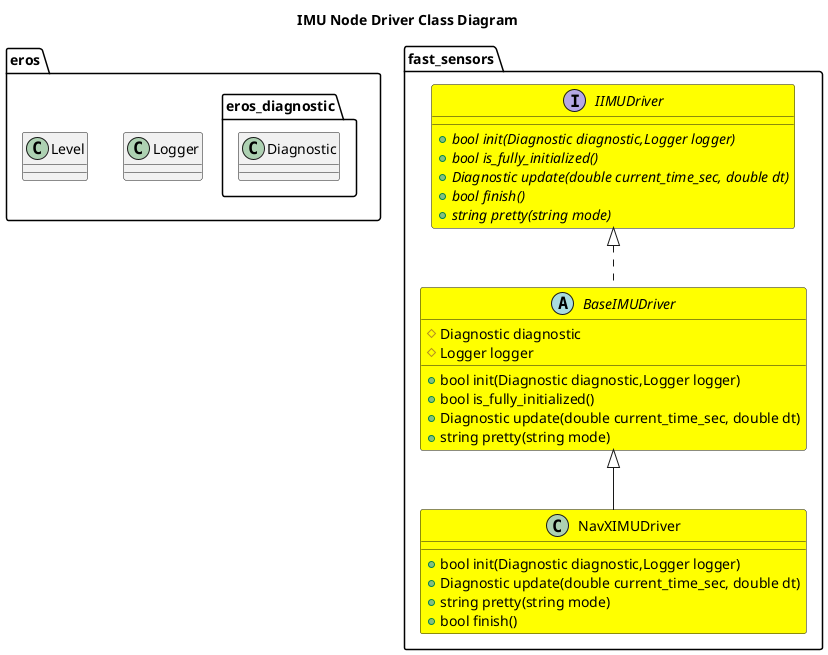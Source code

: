 @startuml
title IMU Node Driver Class Diagram
package eros {
    class Logger
    class Level
    namespace eros_diagnostic {
        class Diagnostic
    }
}


namespace fast_sensors {
    interface IIMUDriver #Yellow {
        +{abstract} bool init(Diagnostic diagnostic,Logger logger)
        +{abstract} bool is_fully_initialized()
        +{abstract} Diagnostic update(double current_time_sec, double dt)
        +{abstract} bool finish()
        +{abstract} string pretty(string mode)
    }
    abstract BaseIMUDriver #Yellow {
        +bool init(Diagnostic diagnostic,Logger logger)
        +bool is_fully_initialized()
        +Diagnostic update(double current_time_sec, double dt)
        +string pretty(string mode)
        #Diagnostic diagnostic
        #Logger logger

    }
    IIMUDriver <|.. BaseIMUDriver
    class NavXIMUDriver #Yellow {
        +bool init(Diagnostic diagnostic,Logger logger)
        +Diagnostic update(double current_time_sec, double dt)
        +string pretty(string mode)
        +bool finish()
    }
    BaseIMUDriver <|-- NavXIMUDriver

}
@enduml